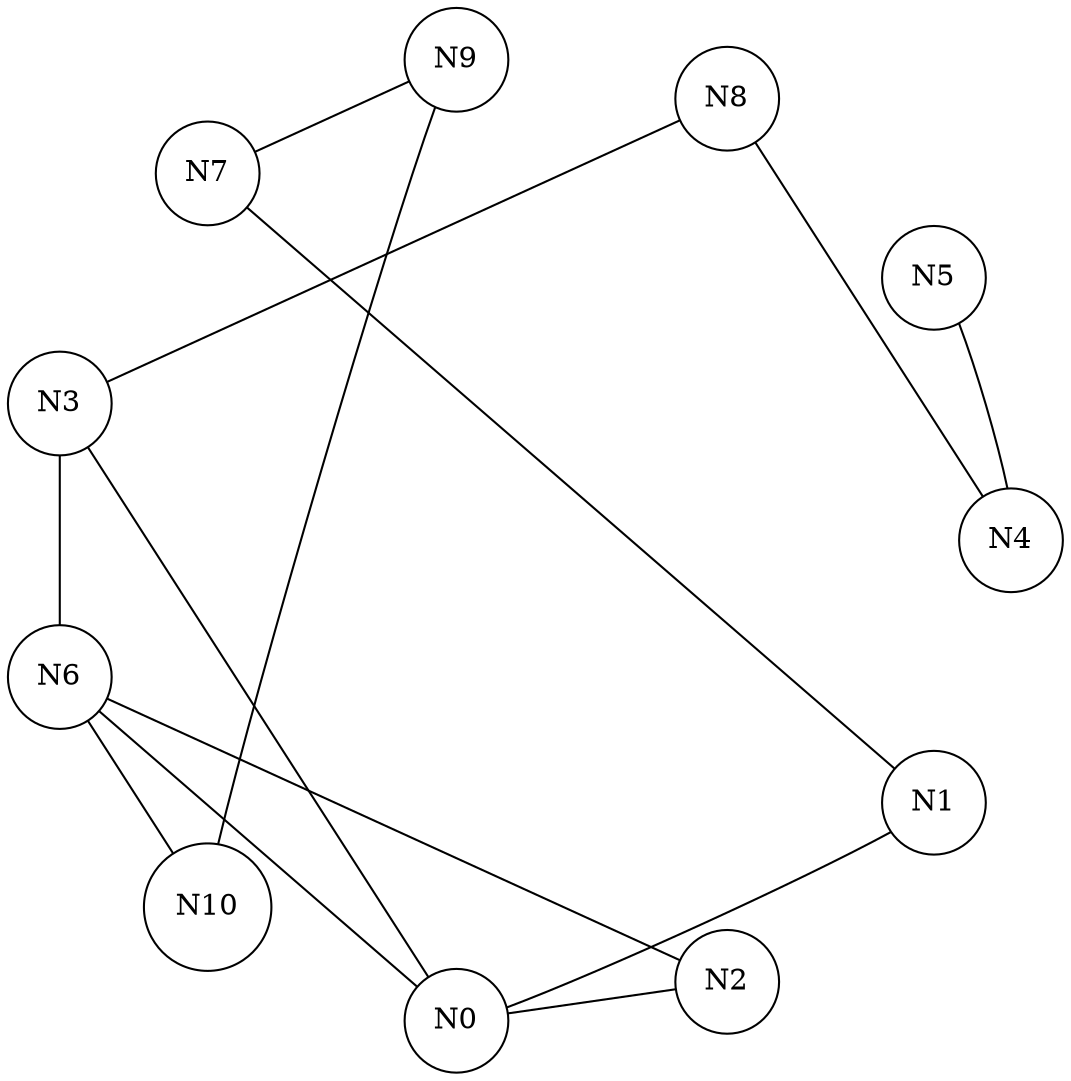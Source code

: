 digraph G
{
	layout="circo";
	node [shape = circle];
	N0 -> N1 [arrowhead=none][style=invis]
	N1 -> N2 [arrowhead=none][style=invis]
	N2 -> N3 [arrowhead=none][style=invis]
	N3 -> N4 [arrowhead=none][style=invis]
	N4 -> N5 [arrowhead=none][style=invis]
	N5 -> N6 [arrowhead=none][style=invis]
	N6 -> N7 [arrowhead=none][style=invis]
	N7 -> N8 [arrowhead=none][style=invis]
	N8 -> N9 [arrowhead=none][style=invis]
	N9 -> N10 [arrowhead=none][style=invis]
	N10 -> N0 [arrowhead=none][style=invis]
	N1 -> N0 [arrowhead=none]
	N2 -> N0 [arrowhead=none]
	N3 -> N0 [arrowhead=none]
	N6 -> N0 [arrowhead=none]
	N7 -> N1 [arrowhead=none]
	N6 -> N2 [arrowhead=none]
	N6 -> N3 [arrowhead=none]
	N8 -> N3 [arrowhead=none]
	N5 -> N4 [arrowhead=none]
	N8 -> N4 [arrowhead=none]
	N10 -> N6 [arrowhead=none]
	N9 -> N7 [arrowhead=none]
	N10 -> N9 [arrowhead=none]
}